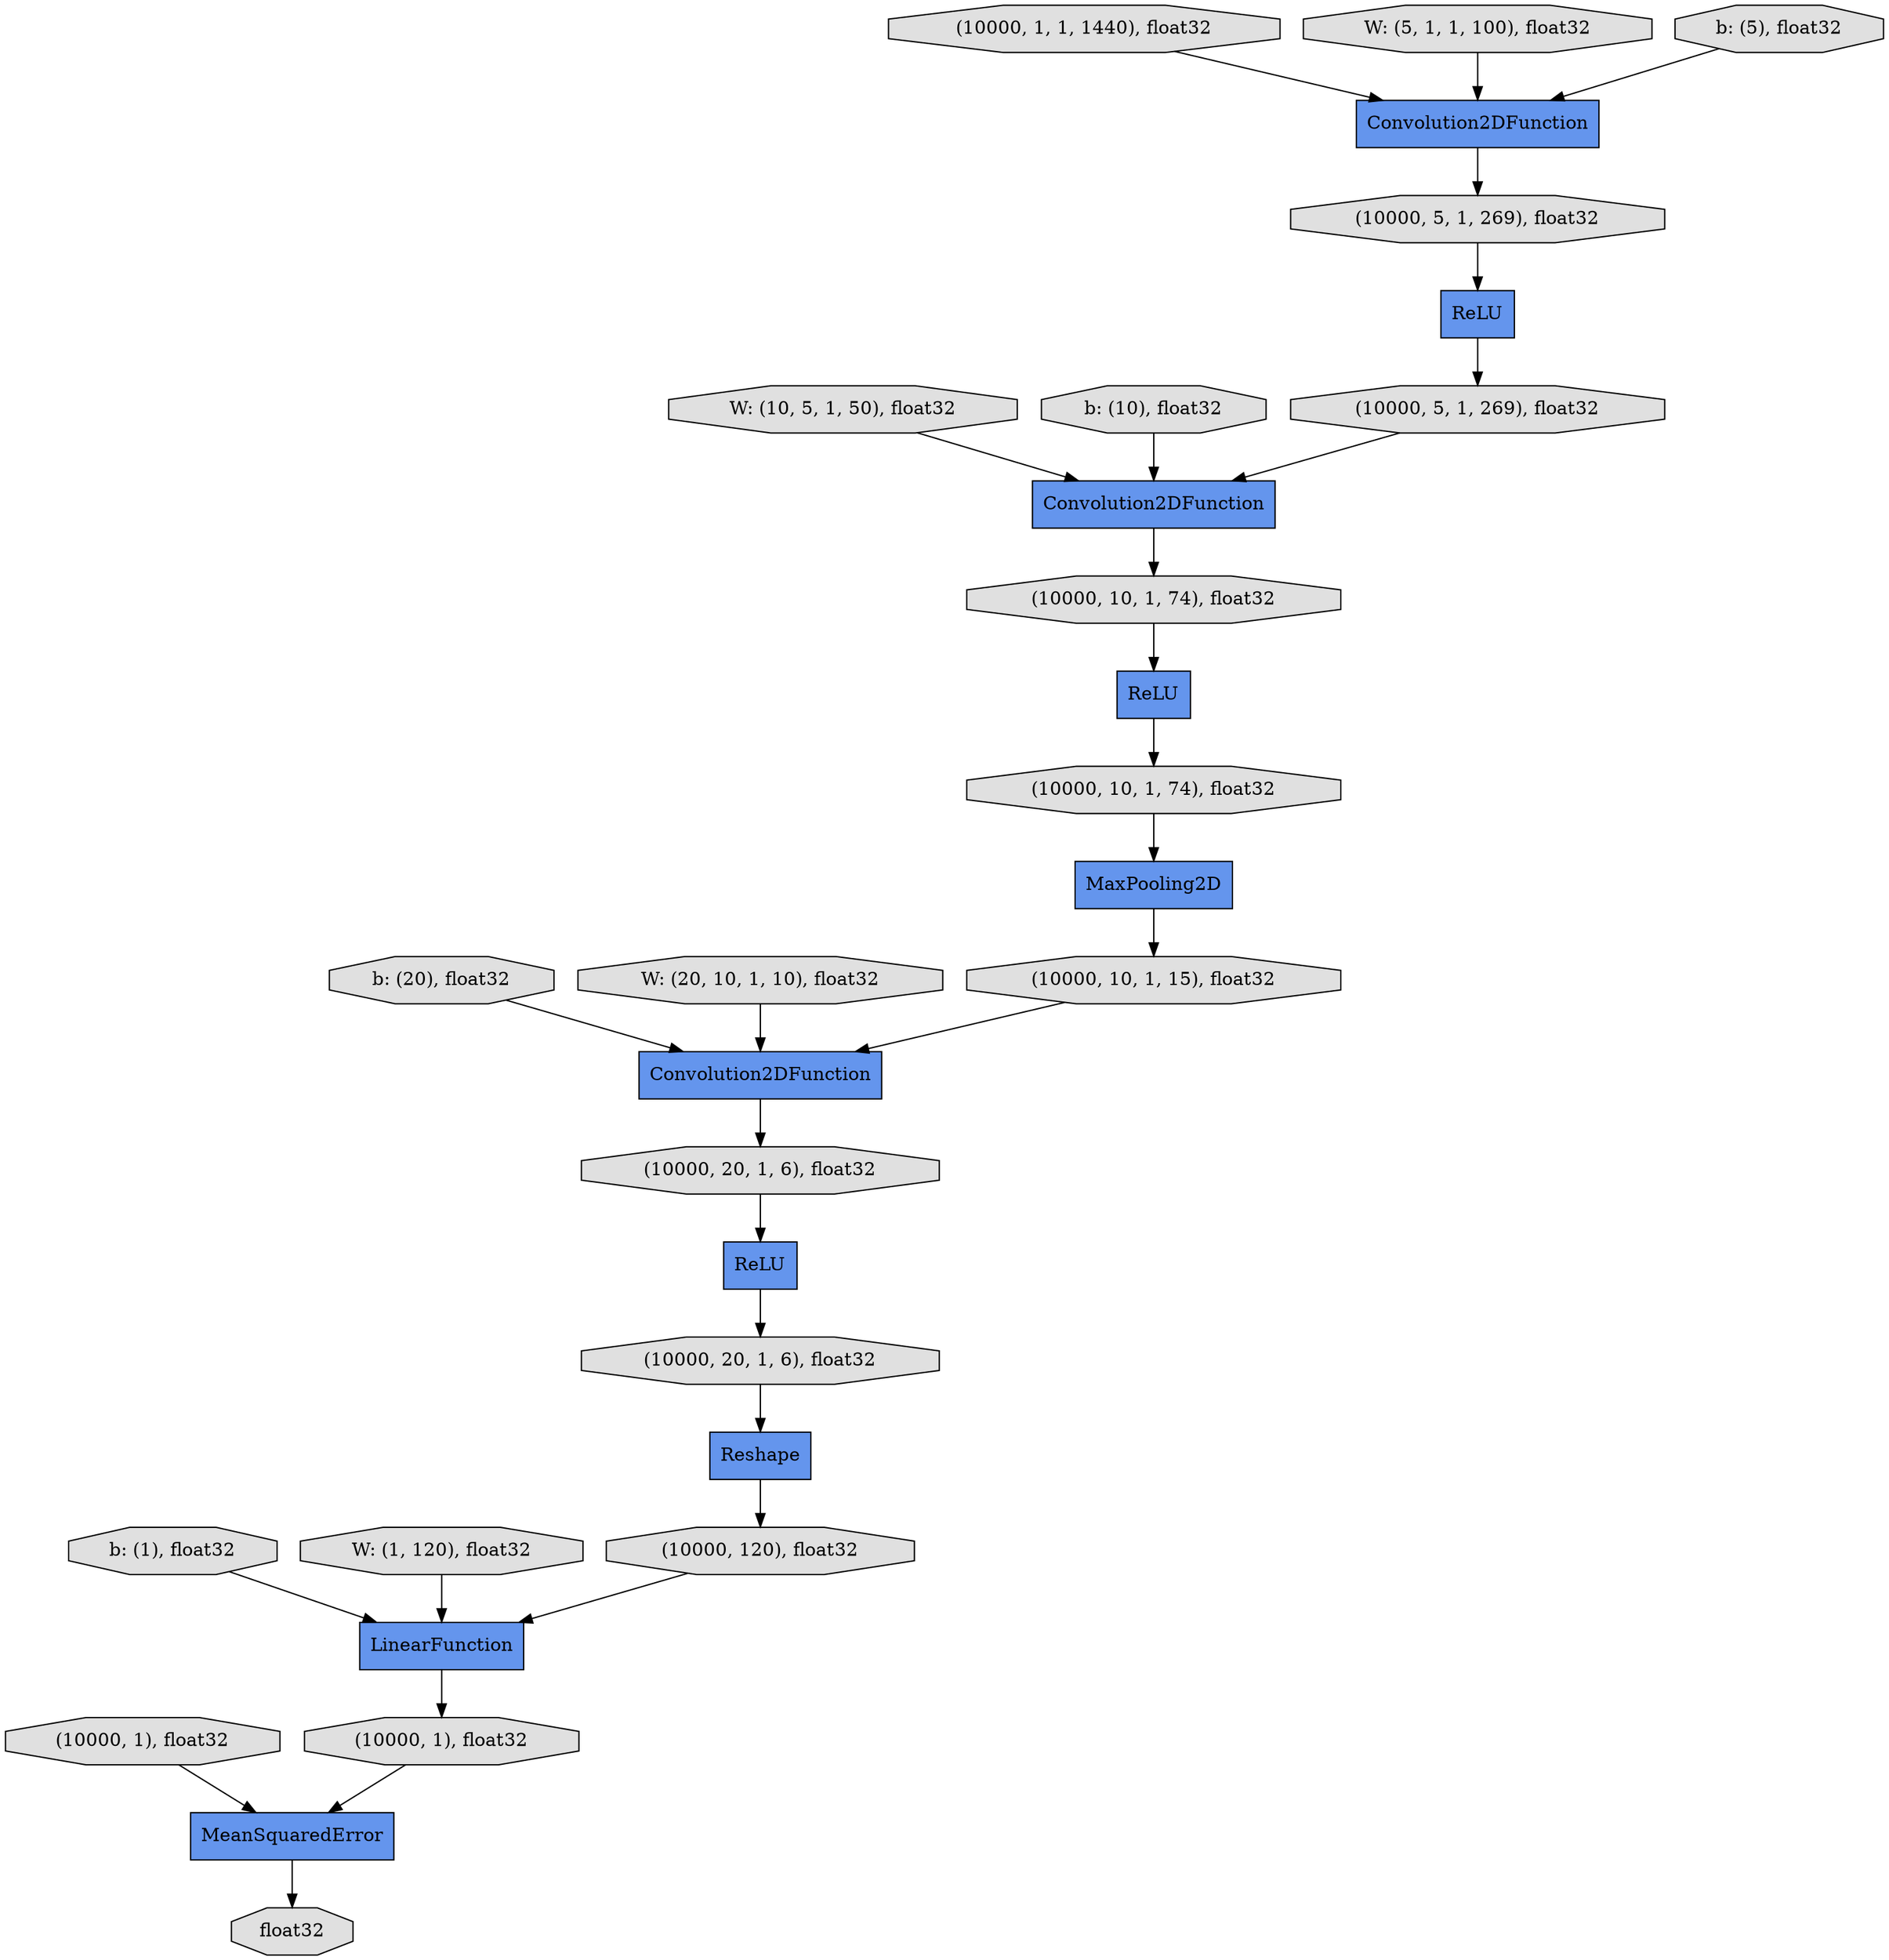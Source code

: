 digraph graphname{rankdir=TB;139643501643816 [style="filled",label="(10000, 20, 1, 6), float32",fillcolor="#E0E0E0",shape="octagon"];139643501643928 [style="filled",label="ReLU",fillcolor="#6495ED",shape="record"];139643501643984 [style="filled",label="(10000, 20, 1, 6), float32",fillcolor="#E0E0E0",shape="octagon"];139644122294480 [style="filled",label="ReLU",fillcolor="#6495ED",shape="record"];139643501592872 [style="filled",label="W: (10, 5, 1, 50), float32",fillcolor="#E0E0E0",shape="octagon"];139643501593208 [style="filled",label="b: (10), float32",fillcolor="#E0E0E0",shape="octagon"];139643501644432 [style="filled",label="Reshape",fillcolor="#6495ED",shape="record"];139643501644544 [style="filled",label="LinearFunction",fillcolor="#6495ED",shape="record"];139644707369760 [style="filled",label="Convolution2DFunction",fillcolor="#6495ED",shape="record"];139644707314488 [style="filled",label="Convolution2DFunction",fillcolor="#6495ED",shape="record"];139644706521944 [style="filled",label="ReLU",fillcolor="#6495ED",shape="record"];139644122350424 [style="filled",label="(10000, 5, 1, 269), float32",fillcolor="#E0E0E0",shape="octagon"];139643501546352 [style="filled",label="b: (20), float32",fillcolor="#E0E0E0",shape="octagon"];139643501644656 [style="filled",label="(10000, 120), float32",fillcolor="#E0E0E0",shape="octagon"];139643501593488 [style="filled",label="W: (20, 10, 1, 10), float32",fillcolor="#E0E0E0",shape="octagon"];139644122350536 [style="filled",label="MaxPooling2D",fillcolor="#6495ED",shape="record"];139644122350648 [style="filled",label="(10000, 5, 1, 269), float32",fillcolor="#E0E0E0",shape="octagon"];139643501644880 [style="filled",label="(10000, 1), float32",fillcolor="#E0E0E0",shape="octagon"];139643501644936 [style="filled",label="(10000, 1), float32",fillcolor="#E0E0E0",shape="octagon"];139643501642920 [style="filled",label="(10000, 10, 1, 74), float32",fillcolor="#E0E0E0",shape="octagon"];139644122350760 [style="filled",label="(10000, 1, 1, 1440), float32",fillcolor="#E0E0E0",shape="octagon"];139643501643144 [style="filled",label="(10000, 10, 1, 74), float32",fillcolor="#E0E0E0",shape="octagon"];139644122350984 [style="filled",label="Convolution2DFunction",fillcolor="#6495ED",shape="record"];139643501645272 [style="filled",label="float32",fillcolor="#E0E0E0",shape="octagon"];139643501546968 [style="filled",label="W: (5, 1, 1, 100), float32",fillcolor="#E0E0E0",shape="octagon"];139643501995512 [style="filled",label="b: (1), float32",fillcolor="#E0E0E0",shape="octagon"];139644707278352 [style="filled",label="(10000, 10, 1, 15), float32",fillcolor="#E0E0E0",shape="octagon"];139643501643648 [style="filled",label="MeanSquaredError",fillcolor="#6495ED",shape="record"];139643501997976 [style="filled",label="W: (1, 120), float32",fillcolor="#E0E0E0",shape="octagon"];139643501547472 [style="filled",label="b: (5), float32",fillcolor="#E0E0E0",shape="octagon"];139643501997976 -> 139643501644544;139643501643648 -> 139643501645272;139643501593488 -> 139644707369760;139643501995512 -> 139643501644544;139644122350536 -> 139644707278352;139643501547472 -> 139644122350984;139643501643984 -> 139643501644432;139643501643144 -> 139644706521944;139644122350984 -> 139644122350424;139643501643816 -> 139643501643928;139643501644880 -> 139643501643648;139644707314488 -> 139643501643144;139643501642920 -> 139644122350536;139644122350424 -> 139644122294480;139643501644936 -> 139643501643648;139643501644656 -> 139643501644544;139643501644544 -> 139643501644880;139644122350760 -> 139644122350984;139644706521944 -> 139643501642920;139643501643928 -> 139643501643984;139644707369760 -> 139643501643816;139644122294480 -> 139644122350648;139643501644432 -> 139643501644656;139644707278352 -> 139644707369760;139643501593208 -> 139644707314488;139643501592872 -> 139644707314488;139644122350648 -> 139644707314488;139643501546968 -> 139644122350984;139643501546352 -> 139644707369760;}